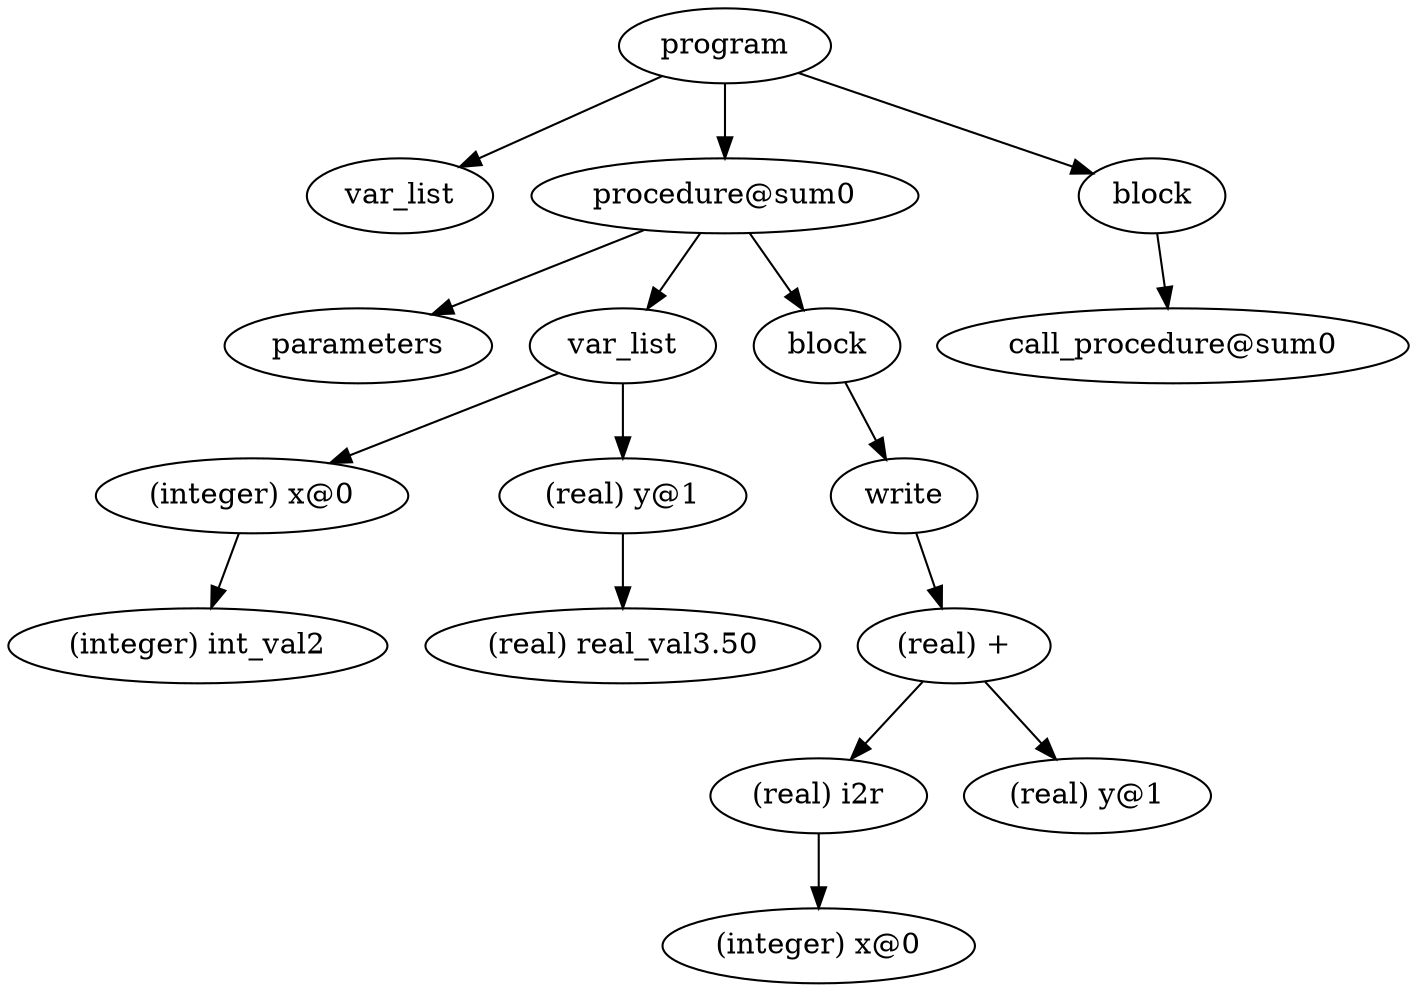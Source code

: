 digraph {
graph [ordering="out"];
node0[label="program"];
node1[label="var_list"];
node0 -> node1;
node2[label="procedure@sum0"];
node3[label="parameters"];
node2 -> node3;
node4[label="var_list"];
node5[label="(integer) x@0"];
node6[label="(integer) int_val2"];
node5 -> node6;
node4 -> node5;
node7[label="(real) y@1"];
node8[label="(real) real_val3.50"];
node7 -> node8;
node4 -> node7;
node2 -> node4;
node9[label="block"];
node10[label="write"];
node11[label="(real) +"];
node12[label="(real) i2r"];
node13[label="(integer) x@0"];
node12 -> node13;
node11 -> node12;
node14[label="(real) y@1"];
node11 -> node14;
node10 -> node11;
node9 -> node10;
node2 -> node9;
node0 -> node2;
node15[label="block"];
node16[label="call_procedure@sum0"];
node15 -> node16;
node0 -> node15;
}
